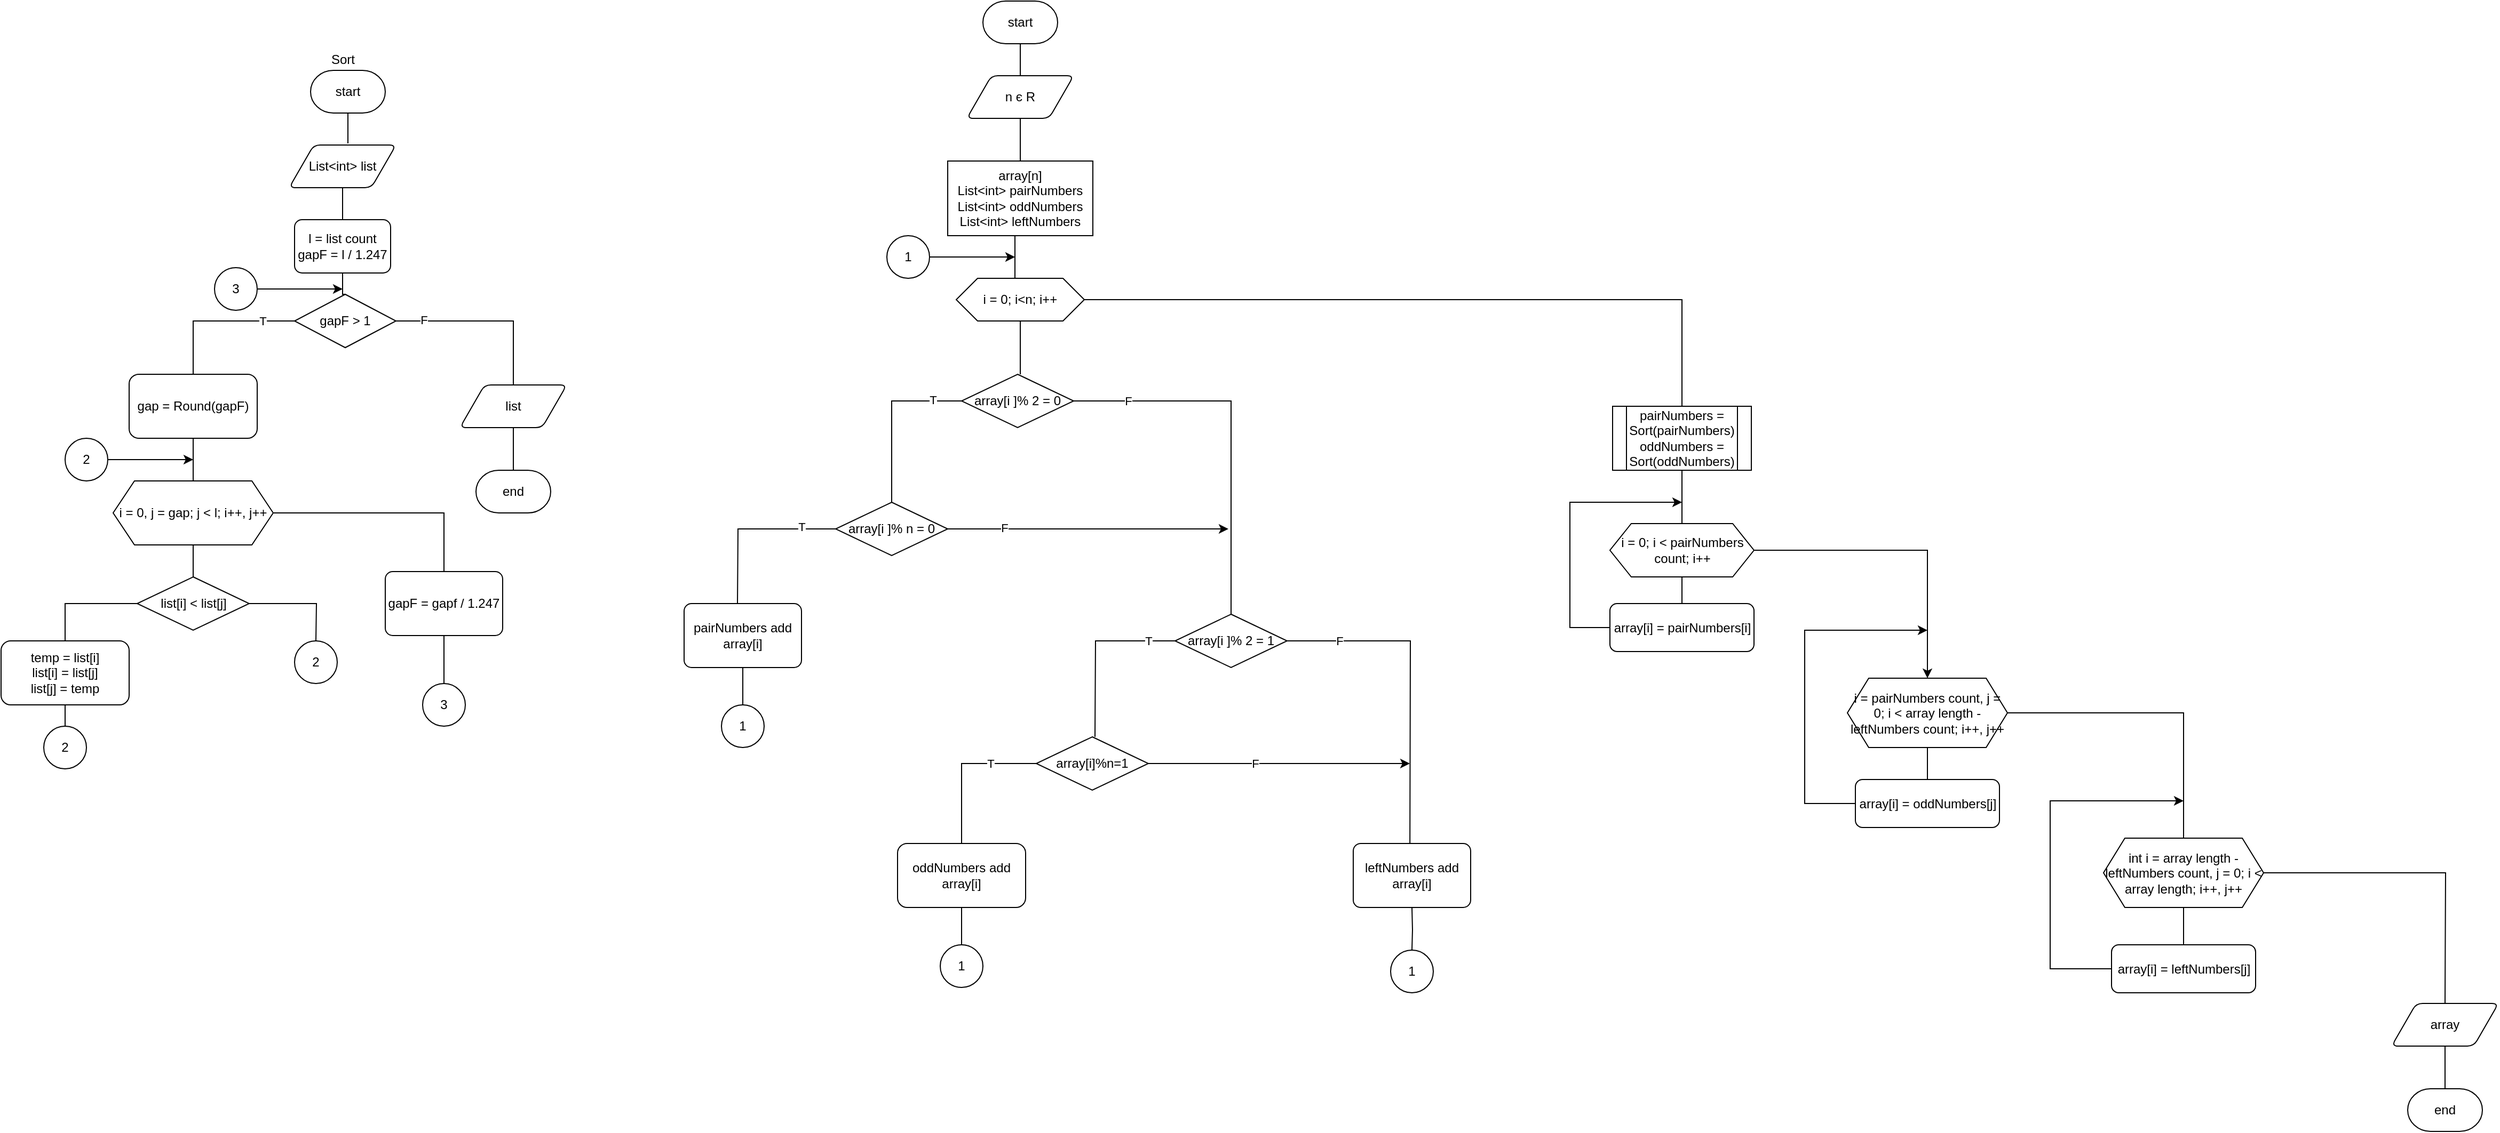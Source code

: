 <mxfile version="15.9.6" type="device"><diagram id="TajVNObis6M6n9DPU_yj" name="Page-1"><mxGraphModel dx="1475" dy="1218" grid="1" gridSize="10" guides="1" tooltips="1" connect="1" arrows="1" fold="1" page="1" pageScale="1" pageWidth="827" pageHeight="1169" math="0" shadow="0"><root><mxCell id="0"/><mxCell id="1" parent="0"/><mxCell id="W-07Y2XhfJnMatUSzY9j-7" style="edgeStyle=orthogonalEdgeStyle;rounded=0;orthogonalLoop=1;jettySize=auto;html=1;entryX=0.5;entryY=0;entryDx=0;entryDy=0;endArrow=none;endFill=0;" edge="1" parent="1" source="W-07Y2XhfJnMatUSzY9j-1" target="W-07Y2XhfJnMatUSzY9j-2"><mxGeometry relative="1" as="geometry"/></mxCell><mxCell id="W-07Y2XhfJnMatUSzY9j-1" value="start" style="strokeWidth=1;html=1;shape=mxgraph.flowchart.terminator;whiteSpace=wrap;" vertex="1" parent="1"><mxGeometry x="370" y="20" width="70" height="40" as="geometry"/></mxCell><mxCell id="W-07Y2XhfJnMatUSzY9j-6" style="edgeStyle=orthogonalEdgeStyle;rounded=0;orthogonalLoop=1;jettySize=auto;html=1;entryX=0.5;entryY=0;entryDx=0;entryDy=0;endArrow=none;endFill=0;" edge="1" parent="1" source="W-07Y2XhfJnMatUSzY9j-2" target="W-07Y2XhfJnMatUSzY9j-5"><mxGeometry relative="1" as="geometry"/></mxCell><mxCell id="W-07Y2XhfJnMatUSzY9j-2" value="n є R" style="shape=parallelogram;html=1;strokeWidth=1;perimeter=parallelogramPerimeter;whiteSpace=wrap;rounded=1;arcSize=12;size=0.23;" vertex="1" parent="1"><mxGeometry x="355" y="90" width="100" height="40" as="geometry"/></mxCell><mxCell id="W-07Y2XhfJnMatUSzY9j-9" style="edgeStyle=orthogonalEdgeStyle;rounded=0;orthogonalLoop=1;jettySize=auto;html=1;entryX=0.5;entryY=0;entryDx=0;entryDy=0;endArrow=none;endFill=0;" edge="1" parent="1" source="W-07Y2XhfJnMatUSzY9j-5" target="W-07Y2XhfJnMatUSzY9j-8"><mxGeometry relative="1" as="geometry"><Array as="points"><mxPoint x="400" y="280"/></Array></mxGeometry></mxCell><mxCell id="W-07Y2XhfJnMatUSzY9j-5" value="array[n]&lt;br&gt;&lt;div&gt;List&amp;lt;int&amp;gt; pairNumbers&lt;/div&gt;&lt;div&gt;&lt;span&gt;List&amp;lt;int&amp;gt; oddNumbers&lt;/span&gt;&lt;/div&gt;&lt;div&gt;&lt;span&gt;List&amp;lt;int&amp;gt; leftNumbers&lt;/span&gt;&lt;/div&gt;" style="rounded=0;whiteSpace=wrap;html=1;strokeWidth=1;" vertex="1" parent="1"><mxGeometry x="337" y="170" width="136" height="70" as="geometry"/></mxCell><mxCell id="W-07Y2XhfJnMatUSzY9j-11" style="edgeStyle=orthogonalEdgeStyle;rounded=0;orthogonalLoop=1;jettySize=auto;html=1;endArrow=none;endFill=0;" edge="1" parent="1" source="W-07Y2XhfJnMatUSzY9j-8"><mxGeometry relative="1" as="geometry"><mxPoint x="405" y="370" as="targetPoint"/></mxGeometry></mxCell><mxCell id="W-07Y2XhfJnMatUSzY9j-97" style="edgeStyle=orthogonalEdgeStyle;rounded=0;orthogonalLoop=1;jettySize=auto;html=1;entryX=0.5;entryY=0;entryDx=0;entryDy=0;endArrow=none;endFill=0;" edge="1" parent="1" source="W-07Y2XhfJnMatUSzY9j-8" target="W-07Y2XhfJnMatUSzY9j-96"><mxGeometry relative="1" as="geometry"/></mxCell><mxCell id="W-07Y2XhfJnMatUSzY9j-8" value="i = 0; i&amp;lt;n; i++" style="shape=hexagon;perimeter=hexagonPerimeter2;whiteSpace=wrap;html=1;fixedSize=1;strokeWidth=1;" vertex="1" parent="1"><mxGeometry x="345" y="280" width="120" height="40" as="geometry"/></mxCell><mxCell id="W-07Y2XhfJnMatUSzY9j-14" style="edgeStyle=orthogonalEdgeStyle;rounded=0;orthogonalLoop=1;jettySize=auto;html=1;endArrow=none;endFill=0;" edge="1" parent="1" source="W-07Y2XhfJnMatUSzY9j-12" target="W-07Y2XhfJnMatUSzY9j-13"><mxGeometry relative="1" as="geometry"/></mxCell><mxCell id="W-07Y2XhfJnMatUSzY9j-90" value="T" style="edgeLabel;html=1;align=center;verticalAlign=middle;resizable=0;points=[];" vertex="1" connectable="0" parent="W-07Y2XhfJnMatUSzY9j-14"><mxGeometry x="-0.663" y="-1" relative="1" as="geometry"><mxPoint as="offset"/></mxGeometry></mxCell><mxCell id="W-07Y2XhfJnMatUSzY9j-23" value="" style="edgeStyle=orthogonalEdgeStyle;rounded=0;orthogonalLoop=1;jettySize=auto;html=1;endArrow=none;endFill=0;" edge="1" parent="1" source="W-07Y2XhfJnMatUSzY9j-12" target="W-07Y2XhfJnMatUSzY9j-22"><mxGeometry relative="1" as="geometry"/></mxCell><mxCell id="W-07Y2XhfJnMatUSzY9j-91" value="F" style="edgeLabel;html=1;align=center;verticalAlign=middle;resizable=0;points=[];" vertex="1" connectable="0" parent="W-07Y2XhfJnMatUSzY9j-23"><mxGeometry x="-0.71" relative="1" as="geometry"><mxPoint as="offset"/></mxGeometry></mxCell><mxCell id="W-07Y2XhfJnMatUSzY9j-12" value="array[i ]% 2 = 0" style="strokeWidth=1;html=1;shape=mxgraph.flowchart.decision;whiteSpace=wrap;" vertex="1" parent="1"><mxGeometry x="350" y="370" width="105" height="50" as="geometry"/></mxCell><mxCell id="W-07Y2XhfJnMatUSzY9j-16" value="" style="edgeStyle=orthogonalEdgeStyle;rounded=0;orthogonalLoop=1;jettySize=auto;html=1;endArrow=none;endFill=0;" edge="1" parent="1" source="W-07Y2XhfJnMatUSzY9j-13"><mxGeometry relative="1" as="geometry"><mxPoint x="140" y="585" as="targetPoint"/></mxGeometry></mxCell><mxCell id="W-07Y2XhfJnMatUSzY9j-88" value="T" style="edgeLabel;html=1;align=center;verticalAlign=middle;resizable=0;points=[];" vertex="1" connectable="0" parent="W-07Y2XhfJnMatUSzY9j-16"><mxGeometry x="-0.601" y="-2" relative="1" as="geometry"><mxPoint as="offset"/></mxGeometry></mxCell><mxCell id="W-07Y2XhfJnMatUSzY9j-24" style="edgeStyle=orthogonalEdgeStyle;rounded=0;orthogonalLoop=1;jettySize=auto;html=1;endArrow=classic;endFill=1;" edge="1" parent="1" source="W-07Y2XhfJnMatUSzY9j-13"><mxGeometry relative="1" as="geometry"><mxPoint x="600.0" y="515" as="targetPoint"/></mxGeometry></mxCell><mxCell id="W-07Y2XhfJnMatUSzY9j-89" value="F" style="edgeLabel;html=1;align=center;verticalAlign=middle;resizable=0;points=[];" vertex="1" connectable="0" parent="W-07Y2XhfJnMatUSzY9j-24"><mxGeometry x="-0.603" y="1" relative="1" as="geometry"><mxPoint as="offset"/></mxGeometry></mxCell><mxCell id="W-07Y2XhfJnMatUSzY9j-13" value="&lt;span&gt;array[i ]% n = 0&lt;/span&gt;" style="strokeWidth=1;html=1;shape=mxgraph.flowchart.decision;whiteSpace=wrap;" vertex="1" parent="1"><mxGeometry x="232" y="490" width="105" height="50" as="geometry"/></mxCell><mxCell id="W-07Y2XhfJnMatUSzY9j-34" style="edgeStyle=orthogonalEdgeStyle;rounded=0;orthogonalLoop=1;jettySize=auto;html=1;entryX=0.5;entryY=0;entryDx=0;entryDy=0;endArrow=none;endFill=0;" edge="1" parent="1" source="W-07Y2XhfJnMatUSzY9j-17" target="W-07Y2XhfJnMatUSzY9j-33"><mxGeometry relative="1" as="geometry"/></mxCell><mxCell id="W-07Y2XhfJnMatUSzY9j-17" value="pairNumbers add array[i]" style="rounded=1;whiteSpace=wrap;html=1;absoluteArcSize=1;arcSize=14;strokeWidth=1;" vertex="1" parent="1"><mxGeometry x="90" y="585" width="110" height="60" as="geometry"/></mxCell><mxCell id="W-07Y2XhfJnMatUSzY9j-26" style="edgeStyle=orthogonalEdgeStyle;rounded=0;orthogonalLoop=1;jettySize=auto;html=1;endArrow=none;endFill=0;" edge="1" parent="1" source="W-07Y2XhfJnMatUSzY9j-22"><mxGeometry relative="1" as="geometry"><mxPoint x="475.0" y="710" as="targetPoint"/></mxGeometry></mxCell><mxCell id="W-07Y2XhfJnMatUSzY9j-92" value="T" style="edgeLabel;html=1;align=center;verticalAlign=middle;resizable=0;points=[];" vertex="1" connectable="0" parent="W-07Y2XhfJnMatUSzY9j-26"><mxGeometry x="-0.692" relative="1" as="geometry"><mxPoint as="offset"/></mxGeometry></mxCell><mxCell id="W-07Y2XhfJnMatUSzY9j-30" style="edgeStyle=orthogonalEdgeStyle;rounded=0;orthogonalLoop=1;jettySize=auto;html=1;endArrow=none;endFill=0;" edge="1" parent="1" source="W-07Y2XhfJnMatUSzY9j-22"><mxGeometry relative="1" as="geometry"><mxPoint x="770" y="850" as="targetPoint"/></mxGeometry></mxCell><mxCell id="W-07Y2XhfJnMatUSzY9j-93" value="F" style="edgeLabel;html=1;align=center;verticalAlign=middle;resizable=0;points=[];" vertex="1" connectable="0" parent="W-07Y2XhfJnMatUSzY9j-30"><mxGeometry x="-0.719" relative="1" as="geometry"><mxPoint as="offset"/></mxGeometry></mxCell><mxCell id="W-07Y2XhfJnMatUSzY9j-22" value="array[i ]% 2 = 1" style="strokeWidth=1;html=1;shape=mxgraph.flowchart.decision;whiteSpace=wrap;" vertex="1" parent="1"><mxGeometry x="550" y="595" width="105" height="50" as="geometry"/></mxCell><mxCell id="W-07Y2XhfJnMatUSzY9j-29" value="" style="edgeStyle=orthogonalEdgeStyle;rounded=0;orthogonalLoop=1;jettySize=auto;html=1;endArrow=none;endFill=0;" edge="1" parent="1" source="W-07Y2XhfJnMatUSzY9j-27" target="W-07Y2XhfJnMatUSzY9j-28"><mxGeometry relative="1" as="geometry"/></mxCell><mxCell id="W-07Y2XhfJnMatUSzY9j-95" value="T" style="edgeLabel;html=1;align=center;verticalAlign=middle;resizable=0;points=[];" vertex="1" connectable="0" parent="W-07Y2XhfJnMatUSzY9j-29"><mxGeometry x="-0.401" relative="1" as="geometry"><mxPoint as="offset"/></mxGeometry></mxCell><mxCell id="W-07Y2XhfJnMatUSzY9j-32" style="edgeStyle=orthogonalEdgeStyle;rounded=0;orthogonalLoop=1;jettySize=auto;html=1;endArrow=classic;endFill=1;" edge="1" parent="1" source="W-07Y2XhfJnMatUSzY9j-27"><mxGeometry relative="1" as="geometry"><mxPoint x="770" y="735" as="targetPoint"/></mxGeometry></mxCell><mxCell id="W-07Y2XhfJnMatUSzY9j-94" value="F" style="edgeLabel;html=1;align=center;verticalAlign=middle;resizable=0;points=[];" vertex="1" connectable="0" parent="W-07Y2XhfJnMatUSzY9j-32"><mxGeometry x="-0.187" relative="1" as="geometry"><mxPoint as="offset"/></mxGeometry></mxCell><mxCell id="W-07Y2XhfJnMatUSzY9j-27" value="array[i]%n=1" style="strokeWidth=1;html=1;shape=mxgraph.flowchart.decision;whiteSpace=wrap;" vertex="1" parent="1"><mxGeometry x="420" y="710" width="105" height="50" as="geometry"/></mxCell><mxCell id="W-07Y2XhfJnMatUSzY9j-28" value="oddNumbers add array[i]" style="rounded=1;whiteSpace=wrap;html=1;strokeWidth=1;" vertex="1" parent="1"><mxGeometry x="290" y="810" width="120" height="60" as="geometry"/></mxCell><mxCell id="W-07Y2XhfJnMatUSzY9j-31" value="leftNumbers add array[i]" style="rounded=1;whiteSpace=wrap;html=1;absoluteArcSize=1;arcSize=14;strokeWidth=1;" vertex="1" parent="1"><mxGeometry x="717" y="810" width="110" height="60" as="geometry"/></mxCell><mxCell id="W-07Y2XhfJnMatUSzY9j-33" value="1" style="ellipse;whiteSpace=wrap;html=1;aspect=fixed;strokeWidth=1;" vertex="1" parent="1"><mxGeometry x="125" y="680" width="40" height="40" as="geometry"/></mxCell><mxCell id="W-07Y2XhfJnMatUSzY9j-35" style="edgeStyle=orthogonalEdgeStyle;rounded=0;orthogonalLoop=1;jettySize=auto;html=1;entryX=0.5;entryY=0;entryDx=0;entryDy=0;endArrow=none;endFill=0;" edge="1" parent="1" target="W-07Y2XhfJnMatUSzY9j-36"><mxGeometry relative="1" as="geometry"><mxPoint x="350" y="870" as="sourcePoint"/></mxGeometry></mxCell><mxCell id="W-07Y2XhfJnMatUSzY9j-36" value="1" style="ellipse;whiteSpace=wrap;html=1;aspect=fixed;strokeWidth=1;" vertex="1" parent="1"><mxGeometry x="330" y="905" width="40" height="40" as="geometry"/></mxCell><mxCell id="W-07Y2XhfJnMatUSzY9j-37" style="edgeStyle=orthogonalEdgeStyle;rounded=0;orthogonalLoop=1;jettySize=auto;html=1;entryX=0.5;entryY=0;entryDx=0;entryDy=0;endArrow=none;endFill=0;" edge="1" parent="1" target="W-07Y2XhfJnMatUSzY9j-38"><mxGeometry relative="1" as="geometry"><mxPoint x="772" y="870" as="sourcePoint"/></mxGeometry></mxCell><mxCell id="W-07Y2XhfJnMatUSzY9j-38" value="1" style="ellipse;whiteSpace=wrap;html=1;aspect=fixed;strokeWidth=1;" vertex="1" parent="1"><mxGeometry x="752" y="910" width="40" height="40" as="geometry"/></mxCell><mxCell id="W-07Y2XhfJnMatUSzY9j-45" style="edgeStyle=orthogonalEdgeStyle;rounded=0;orthogonalLoop=1;jettySize=auto;html=1;endArrow=classic;endFill=1;" edge="1" parent="1" source="W-07Y2XhfJnMatUSzY9j-43"><mxGeometry relative="1" as="geometry"><mxPoint x="400" y="260.0" as="targetPoint"/></mxGeometry></mxCell><mxCell id="W-07Y2XhfJnMatUSzY9j-43" value="1" style="ellipse;whiteSpace=wrap;html=1;aspect=fixed;strokeWidth=1;" vertex="1" parent="1"><mxGeometry x="280" y="240" width="40" height="40" as="geometry"/></mxCell><mxCell id="W-07Y2XhfJnMatUSzY9j-49" style="edgeStyle=orthogonalEdgeStyle;rounded=0;orthogonalLoop=1;jettySize=auto;html=1;entryX=0.55;entryY=-0.038;entryDx=0;entryDy=0;entryPerimeter=0;endArrow=none;endFill=0;" edge="1" parent="1" source="W-07Y2XhfJnMatUSzY9j-46" target="W-07Y2XhfJnMatUSzY9j-48"><mxGeometry relative="1" as="geometry"/></mxCell><mxCell id="W-07Y2XhfJnMatUSzY9j-46" value="start" style="strokeWidth=1;html=1;shape=mxgraph.flowchart.terminator;whiteSpace=wrap;" vertex="1" parent="1"><mxGeometry x="-260" y="85" width="70" height="40" as="geometry"/></mxCell><mxCell id="W-07Y2XhfJnMatUSzY9j-47" value="Sort" style="text;html=1;align=center;verticalAlign=middle;resizable=0;points=[];autosize=1;strokeColor=none;fillColor=none;" vertex="1" parent="1"><mxGeometry x="-250" y="65" width="40" height="20" as="geometry"/></mxCell><mxCell id="W-07Y2XhfJnMatUSzY9j-51" style="edgeStyle=orthogonalEdgeStyle;rounded=0;orthogonalLoop=1;jettySize=auto;html=1;entryX=0.5;entryY=0;entryDx=0;entryDy=0;endArrow=none;endFill=0;" edge="1" parent="1" source="W-07Y2XhfJnMatUSzY9j-48" target="W-07Y2XhfJnMatUSzY9j-50"><mxGeometry relative="1" as="geometry"/></mxCell><mxCell id="W-07Y2XhfJnMatUSzY9j-48" value="List&amp;lt;int&amp;gt; list" style="shape=parallelogram;html=1;strokeWidth=1;perimeter=parallelogramPerimeter;whiteSpace=wrap;rounded=1;arcSize=12;size=0.23;" vertex="1" parent="1"><mxGeometry x="-280" y="155" width="100" height="40" as="geometry"/></mxCell><mxCell id="W-07Y2XhfJnMatUSzY9j-53" style="edgeStyle=orthogonalEdgeStyle;rounded=0;orthogonalLoop=1;jettySize=auto;html=1;entryX=0.5;entryY=0;entryDx=0;entryDy=0;entryPerimeter=0;endArrow=none;endFill=0;" edge="1" parent="1" source="W-07Y2XhfJnMatUSzY9j-50" target="W-07Y2XhfJnMatUSzY9j-52"><mxGeometry relative="1" as="geometry"/></mxCell><mxCell id="W-07Y2XhfJnMatUSzY9j-50" value="l = list count&lt;br&gt;gapF = l / 1.247" style="rounded=1;whiteSpace=wrap;html=1;absoluteArcSize=1;arcSize=14;strokeWidth=1;" vertex="1" parent="1"><mxGeometry x="-275" y="225" width="90" height="50" as="geometry"/></mxCell><mxCell id="W-07Y2XhfJnMatUSzY9j-55" value="" style="edgeStyle=orthogonalEdgeStyle;rounded=0;orthogonalLoop=1;jettySize=auto;html=1;endArrow=none;endFill=0;" edge="1" parent="1" source="W-07Y2XhfJnMatUSzY9j-52" target="W-07Y2XhfJnMatUSzY9j-54"><mxGeometry relative="1" as="geometry"/></mxCell><mxCell id="W-07Y2XhfJnMatUSzY9j-82" value="T" style="edgeLabel;html=1;align=center;verticalAlign=middle;resizable=0;points=[];" vertex="1" connectable="0" parent="W-07Y2XhfJnMatUSzY9j-55"><mxGeometry x="-0.577" relative="1" as="geometry"><mxPoint as="offset"/></mxGeometry></mxCell><mxCell id="W-07Y2XhfJnMatUSzY9j-79" style="edgeStyle=orthogonalEdgeStyle;rounded=0;orthogonalLoop=1;jettySize=auto;html=1;entryX=0.5;entryY=0;entryDx=0;entryDy=0;endArrow=none;endFill=0;" edge="1" parent="1" source="W-07Y2XhfJnMatUSzY9j-52" target="W-07Y2XhfJnMatUSzY9j-78"><mxGeometry relative="1" as="geometry"/></mxCell><mxCell id="W-07Y2XhfJnMatUSzY9j-83" value="F" style="edgeLabel;html=1;align=center;verticalAlign=middle;resizable=0;points=[];" vertex="1" connectable="0" parent="W-07Y2XhfJnMatUSzY9j-79"><mxGeometry x="-0.701" y="1" relative="1" as="geometry"><mxPoint as="offset"/></mxGeometry></mxCell><mxCell id="W-07Y2XhfJnMatUSzY9j-52" value="gapF &amp;gt; 1" style="strokeWidth=1;html=1;shape=mxgraph.flowchart.decision;whiteSpace=wrap;" vertex="1" parent="1"><mxGeometry x="-275" y="295" width="95" height="50" as="geometry"/></mxCell><mxCell id="W-07Y2XhfJnMatUSzY9j-57" style="edgeStyle=orthogonalEdgeStyle;rounded=0;orthogonalLoop=1;jettySize=auto;html=1;entryX=0.5;entryY=0;entryDx=0;entryDy=0;endArrow=none;endFill=0;" edge="1" parent="1" source="W-07Y2XhfJnMatUSzY9j-54" target="W-07Y2XhfJnMatUSzY9j-56"><mxGeometry relative="1" as="geometry"/></mxCell><mxCell id="W-07Y2XhfJnMatUSzY9j-54" value="gap = Round(gapF)" style="rounded=1;whiteSpace=wrap;html=1;strokeWidth=1;" vertex="1" parent="1"><mxGeometry x="-430" y="370" width="120" height="60" as="geometry"/></mxCell><mxCell id="W-07Y2XhfJnMatUSzY9j-61" style="edgeStyle=orthogonalEdgeStyle;rounded=0;orthogonalLoop=1;jettySize=auto;html=1;entryX=0.5;entryY=0;entryDx=0;entryDy=0;entryPerimeter=0;endArrow=none;endFill=0;" edge="1" parent="1" source="W-07Y2XhfJnMatUSzY9j-56" target="W-07Y2XhfJnMatUSzY9j-60"><mxGeometry relative="1" as="geometry"/></mxCell><mxCell id="W-07Y2XhfJnMatUSzY9j-75" style="edgeStyle=orthogonalEdgeStyle;rounded=0;orthogonalLoop=1;jettySize=auto;html=1;entryX=0.5;entryY=0;entryDx=0;entryDy=0;endArrow=none;endFill=0;" edge="1" parent="1" source="W-07Y2XhfJnMatUSzY9j-56" target="W-07Y2XhfJnMatUSzY9j-84"><mxGeometry relative="1" as="geometry"><mxPoint x="-210" y="500" as="targetPoint"/></mxGeometry></mxCell><mxCell id="W-07Y2XhfJnMatUSzY9j-56" value="i = 0, j = gap; j &amp;lt; l; i++, j++" style="shape=hexagon;perimeter=hexagonPerimeter2;whiteSpace=wrap;html=1;fixedSize=1;strokeWidth=1;" vertex="1" parent="1"><mxGeometry x="-445" y="470" width="150" height="60" as="geometry"/></mxCell><mxCell id="W-07Y2XhfJnMatUSzY9j-63" value="" style="edgeStyle=orthogonalEdgeStyle;rounded=0;orthogonalLoop=1;jettySize=auto;html=1;endArrow=none;endFill=0;" edge="1" parent="1" source="W-07Y2XhfJnMatUSzY9j-60" target="W-07Y2XhfJnMatUSzY9j-62"><mxGeometry relative="1" as="geometry"/></mxCell><mxCell id="W-07Y2XhfJnMatUSzY9j-67" style="edgeStyle=orthogonalEdgeStyle;rounded=0;orthogonalLoop=1;jettySize=auto;html=1;endArrow=none;endFill=0;" edge="1" parent="1" source="W-07Y2XhfJnMatUSzY9j-60"><mxGeometry relative="1" as="geometry"><mxPoint x="-255" y="620" as="targetPoint"/></mxGeometry></mxCell><mxCell id="W-07Y2XhfJnMatUSzY9j-60" value="list[i] &amp;lt; list[j]" style="strokeWidth=1;html=1;shape=mxgraph.flowchart.decision;whiteSpace=wrap;" vertex="1" parent="1"><mxGeometry x="-422.5" y="560" width="105" height="50" as="geometry"/></mxCell><mxCell id="W-07Y2XhfJnMatUSzY9j-65" style="edgeStyle=orthogonalEdgeStyle;rounded=0;orthogonalLoop=1;jettySize=auto;html=1;endArrow=none;endFill=0;" edge="1" parent="1" source="W-07Y2XhfJnMatUSzY9j-62" target="W-07Y2XhfJnMatUSzY9j-64"><mxGeometry relative="1" as="geometry"/></mxCell><mxCell id="W-07Y2XhfJnMatUSzY9j-62" value="temp = list[i]&lt;br&gt;list[i] = list[j]&lt;br&gt;list[j] = temp" style="rounded=1;whiteSpace=wrap;html=1;strokeWidth=1;" vertex="1" parent="1"><mxGeometry x="-550" y="620" width="120" height="60" as="geometry"/></mxCell><mxCell id="W-07Y2XhfJnMatUSzY9j-64" value="2" style="ellipse;whiteSpace=wrap;html=1;aspect=fixed;strokeWidth=1;" vertex="1" parent="1"><mxGeometry x="-510" y="700" width="40" height="40" as="geometry"/></mxCell><mxCell id="W-07Y2XhfJnMatUSzY9j-69" style="edgeStyle=orthogonalEdgeStyle;rounded=0;orthogonalLoop=1;jettySize=auto;html=1;endArrow=classic;endFill=1;" edge="1" parent="1" source="W-07Y2XhfJnMatUSzY9j-68"><mxGeometry relative="1" as="geometry"><mxPoint x="-370" y="450" as="targetPoint"/></mxGeometry></mxCell><mxCell id="W-07Y2XhfJnMatUSzY9j-68" value="2" style="ellipse;whiteSpace=wrap;html=1;aspect=fixed;strokeWidth=1;" vertex="1" parent="1"><mxGeometry x="-490" y="430" width="40" height="40" as="geometry"/></mxCell><mxCell id="W-07Y2XhfJnMatUSzY9j-73" value="2" style="ellipse;whiteSpace=wrap;html=1;aspect=fixed;strokeWidth=1;" vertex="1" parent="1"><mxGeometry x="-275" y="620" width="40" height="40" as="geometry"/></mxCell><mxCell id="W-07Y2XhfJnMatUSzY9j-77" style="edgeStyle=orthogonalEdgeStyle;rounded=0;orthogonalLoop=1;jettySize=auto;html=1;endArrow=classic;endFill=1;" edge="1" parent="1" source="W-07Y2XhfJnMatUSzY9j-76"><mxGeometry relative="1" as="geometry"><mxPoint x="-230" y="290" as="targetPoint"/></mxGeometry></mxCell><mxCell id="W-07Y2XhfJnMatUSzY9j-76" value="3" style="ellipse;whiteSpace=wrap;html=1;aspect=fixed;strokeWidth=1;" vertex="1" parent="1"><mxGeometry x="-350" y="270" width="40" height="40" as="geometry"/></mxCell><mxCell id="W-07Y2XhfJnMatUSzY9j-81" style="edgeStyle=orthogonalEdgeStyle;rounded=0;orthogonalLoop=1;jettySize=auto;html=1;endArrow=none;endFill=0;" edge="1" parent="1" source="W-07Y2XhfJnMatUSzY9j-78" target="W-07Y2XhfJnMatUSzY9j-80"><mxGeometry relative="1" as="geometry"/></mxCell><mxCell id="W-07Y2XhfJnMatUSzY9j-78" value="list" style="shape=parallelogram;html=1;strokeWidth=1;perimeter=parallelogramPerimeter;whiteSpace=wrap;rounded=1;arcSize=12;size=0.23;" vertex="1" parent="1"><mxGeometry x="-120" y="380" width="100" height="40" as="geometry"/></mxCell><mxCell id="W-07Y2XhfJnMatUSzY9j-80" value="end" style="strokeWidth=1;html=1;shape=mxgraph.flowchart.terminator;whiteSpace=wrap;" vertex="1" parent="1"><mxGeometry x="-105" y="460" width="70" height="40" as="geometry"/></mxCell><mxCell id="W-07Y2XhfJnMatUSzY9j-86" style="edgeStyle=orthogonalEdgeStyle;rounded=0;orthogonalLoop=1;jettySize=auto;html=1;exitX=0.5;exitY=1;exitDx=0;exitDy=0;entryX=0.5;entryY=0;entryDx=0;entryDy=0;endArrow=none;endFill=0;" edge="1" parent="1" source="W-07Y2XhfJnMatUSzY9j-84" target="W-07Y2XhfJnMatUSzY9j-85"><mxGeometry relative="1" as="geometry"/></mxCell><mxCell id="W-07Y2XhfJnMatUSzY9j-84" value="gapF = gapf / 1.247" style="rounded=1;whiteSpace=wrap;html=1;absoluteArcSize=1;arcSize=14;strokeWidth=1;" vertex="1" parent="1"><mxGeometry x="-190" y="555.0" width="110" height="60" as="geometry"/></mxCell><mxCell id="W-07Y2XhfJnMatUSzY9j-85" value="3" style="ellipse;whiteSpace=wrap;html=1;aspect=fixed;strokeWidth=1;" vertex="1" parent="1"><mxGeometry x="-155" y="660" width="40" height="40" as="geometry"/></mxCell><mxCell id="W-07Y2XhfJnMatUSzY9j-99" style="edgeStyle=orthogonalEdgeStyle;rounded=0;orthogonalLoop=1;jettySize=auto;html=1;entryX=0.5;entryY=0;entryDx=0;entryDy=0;endArrow=none;endFill=0;" edge="1" parent="1" source="W-07Y2XhfJnMatUSzY9j-96" target="W-07Y2XhfJnMatUSzY9j-98"><mxGeometry relative="1" as="geometry"/></mxCell><mxCell id="W-07Y2XhfJnMatUSzY9j-96" value="pairNumbers = Sort(pairNumbers)&lt;br&gt;oddNumbers = Sort(oddNumbers)" style="shape=process;whiteSpace=wrap;html=1;backgroundOutline=1;strokeWidth=1;" vertex="1" parent="1"><mxGeometry x="960" y="400" width="130" height="60" as="geometry"/></mxCell><mxCell id="W-07Y2XhfJnMatUSzY9j-101" value="" style="edgeStyle=orthogonalEdgeStyle;rounded=0;orthogonalLoop=1;jettySize=auto;html=1;endArrow=none;endFill=0;" edge="1" parent="1" source="W-07Y2XhfJnMatUSzY9j-98" target="W-07Y2XhfJnMatUSzY9j-100"><mxGeometry relative="1" as="geometry"/></mxCell><mxCell id="W-07Y2XhfJnMatUSzY9j-104" value="" style="edgeStyle=orthogonalEdgeStyle;rounded=0;orthogonalLoop=1;jettySize=auto;html=1;endArrow=classic;endFill=1;" edge="1" parent="1" source="W-07Y2XhfJnMatUSzY9j-98" target="W-07Y2XhfJnMatUSzY9j-103"><mxGeometry relative="1" as="geometry"/></mxCell><mxCell id="W-07Y2XhfJnMatUSzY9j-98" value="i = 0; i &amp;lt; pairNumbers count; i++" style="shape=hexagon;perimeter=hexagonPerimeter2;whiteSpace=wrap;html=1;fixedSize=1;strokeWidth=1;" vertex="1" parent="1"><mxGeometry x="957.5" y="510" width="135" height="50" as="geometry"/></mxCell><mxCell id="W-07Y2XhfJnMatUSzY9j-102" style="edgeStyle=orthogonalEdgeStyle;rounded=0;orthogonalLoop=1;jettySize=auto;html=1;endArrow=classic;endFill=1;" edge="1" parent="1" source="W-07Y2XhfJnMatUSzY9j-100"><mxGeometry relative="1" as="geometry"><mxPoint x="1025" y="490" as="targetPoint"/><Array as="points"><mxPoint x="920" y="608"/><mxPoint x="920" y="490"/></Array></mxGeometry></mxCell><mxCell id="W-07Y2XhfJnMatUSzY9j-100" value="array[i] = pairNumbers[i]" style="rounded=1;whiteSpace=wrap;html=1;strokeWidth=1;" vertex="1" parent="1"><mxGeometry x="957.5" y="585" width="135" height="45" as="geometry"/></mxCell><mxCell id="W-07Y2XhfJnMatUSzY9j-106" value="" style="edgeStyle=orthogonalEdgeStyle;rounded=0;orthogonalLoop=1;jettySize=auto;html=1;endArrow=none;endFill=0;" edge="1" parent="1" source="W-07Y2XhfJnMatUSzY9j-103" target="W-07Y2XhfJnMatUSzY9j-105"><mxGeometry relative="1" as="geometry"/></mxCell><mxCell id="W-07Y2XhfJnMatUSzY9j-109" value="" style="edgeStyle=orthogonalEdgeStyle;rounded=0;orthogonalLoop=1;jettySize=auto;html=1;endArrow=none;endFill=0;" edge="1" parent="1" source="W-07Y2XhfJnMatUSzY9j-103" target="W-07Y2XhfJnMatUSzY9j-108"><mxGeometry relative="1" as="geometry"/></mxCell><mxCell id="W-07Y2XhfJnMatUSzY9j-103" value="i = pairNumbers count, j = 0; i &amp;lt; array length - leftNumbers count; i++, j++" style="shape=hexagon;perimeter=hexagonPerimeter2;whiteSpace=wrap;html=1;fixedSize=1;strokeWidth=1;" vertex="1" parent="1"><mxGeometry x="1180" y="655" width="150" height="65" as="geometry"/></mxCell><mxCell id="W-07Y2XhfJnMatUSzY9j-107" style="edgeStyle=orthogonalEdgeStyle;rounded=0;orthogonalLoop=1;jettySize=auto;html=1;endArrow=classic;endFill=1;" edge="1" parent="1" source="W-07Y2XhfJnMatUSzY9j-105"><mxGeometry relative="1" as="geometry"><mxPoint x="1255" y="610" as="targetPoint"/><Array as="points"><mxPoint x="1140" y="773"/><mxPoint x="1140" y="610"/></Array></mxGeometry></mxCell><mxCell id="W-07Y2XhfJnMatUSzY9j-105" value="array[i] = oddNumbers[j]" style="rounded=1;whiteSpace=wrap;html=1;strokeWidth=1;" vertex="1" parent="1"><mxGeometry x="1187.5" y="750" width="135" height="45" as="geometry"/></mxCell><mxCell id="W-07Y2XhfJnMatUSzY9j-113" style="edgeStyle=orthogonalEdgeStyle;rounded=0;orthogonalLoop=1;jettySize=auto;html=1;exitX=0.5;exitY=1;exitDx=0;exitDy=0;entryX=0.5;entryY=0;entryDx=0;entryDy=0;endArrow=none;endFill=0;" edge="1" parent="1" source="W-07Y2XhfJnMatUSzY9j-108" target="W-07Y2XhfJnMatUSzY9j-112"><mxGeometry relative="1" as="geometry"/></mxCell><mxCell id="W-07Y2XhfJnMatUSzY9j-115" style="edgeStyle=orthogonalEdgeStyle;rounded=0;orthogonalLoop=1;jettySize=auto;html=1;endArrow=none;endFill=0;" edge="1" parent="1" source="W-07Y2XhfJnMatUSzY9j-108"><mxGeometry relative="1" as="geometry"><mxPoint x="1740" y="960" as="targetPoint"/></mxGeometry></mxCell><mxCell id="W-07Y2XhfJnMatUSzY9j-108" value="int i = array length - leftNumbers count, j = 0; i &amp;lt; array length; i++, j++" style="shape=hexagon;perimeter=hexagonPerimeter2;whiteSpace=wrap;html=1;fixedSize=1;strokeWidth=1;" vertex="1" parent="1"><mxGeometry x="1420" y="805" width="150" height="65" as="geometry"/></mxCell><mxCell id="W-07Y2XhfJnMatUSzY9j-114" style="edgeStyle=orthogonalEdgeStyle;rounded=0;orthogonalLoop=1;jettySize=auto;html=1;endArrow=classic;endFill=1;" edge="1" parent="1" source="W-07Y2XhfJnMatUSzY9j-112"><mxGeometry relative="1" as="geometry"><mxPoint x="1495" y="770" as="targetPoint"/><Array as="points"><mxPoint x="1370" y="928"/><mxPoint x="1370" y="770"/></Array></mxGeometry></mxCell><mxCell id="W-07Y2XhfJnMatUSzY9j-112" value="array[i] = leftNumbers[j]" style="rounded=1;whiteSpace=wrap;html=1;strokeWidth=1;" vertex="1" parent="1"><mxGeometry x="1427.5" y="905" width="135" height="45" as="geometry"/></mxCell><mxCell id="W-07Y2XhfJnMatUSzY9j-116" value="end" style="strokeWidth=1;html=1;shape=mxgraph.flowchart.terminator;whiteSpace=wrap;" vertex="1" parent="1"><mxGeometry x="1705" y="1040" width="70" height="40" as="geometry"/></mxCell><mxCell id="W-07Y2XhfJnMatUSzY9j-118" style="edgeStyle=orthogonalEdgeStyle;rounded=0;orthogonalLoop=1;jettySize=auto;html=1;exitX=0.5;exitY=1;exitDx=0;exitDy=0;entryX=0.5;entryY=0;entryDx=0;entryDy=0;entryPerimeter=0;endArrow=none;endFill=0;" edge="1" parent="1" source="W-07Y2XhfJnMatUSzY9j-117" target="W-07Y2XhfJnMatUSzY9j-116"><mxGeometry relative="1" as="geometry"/></mxCell><mxCell id="W-07Y2XhfJnMatUSzY9j-117" value="array" style="shape=parallelogram;html=1;strokeWidth=1;perimeter=parallelogramPerimeter;whiteSpace=wrap;rounded=1;arcSize=12;size=0.23;" vertex="1" parent="1"><mxGeometry x="1690" y="960" width="100" height="40" as="geometry"/></mxCell></root></mxGraphModel></diagram></mxfile>